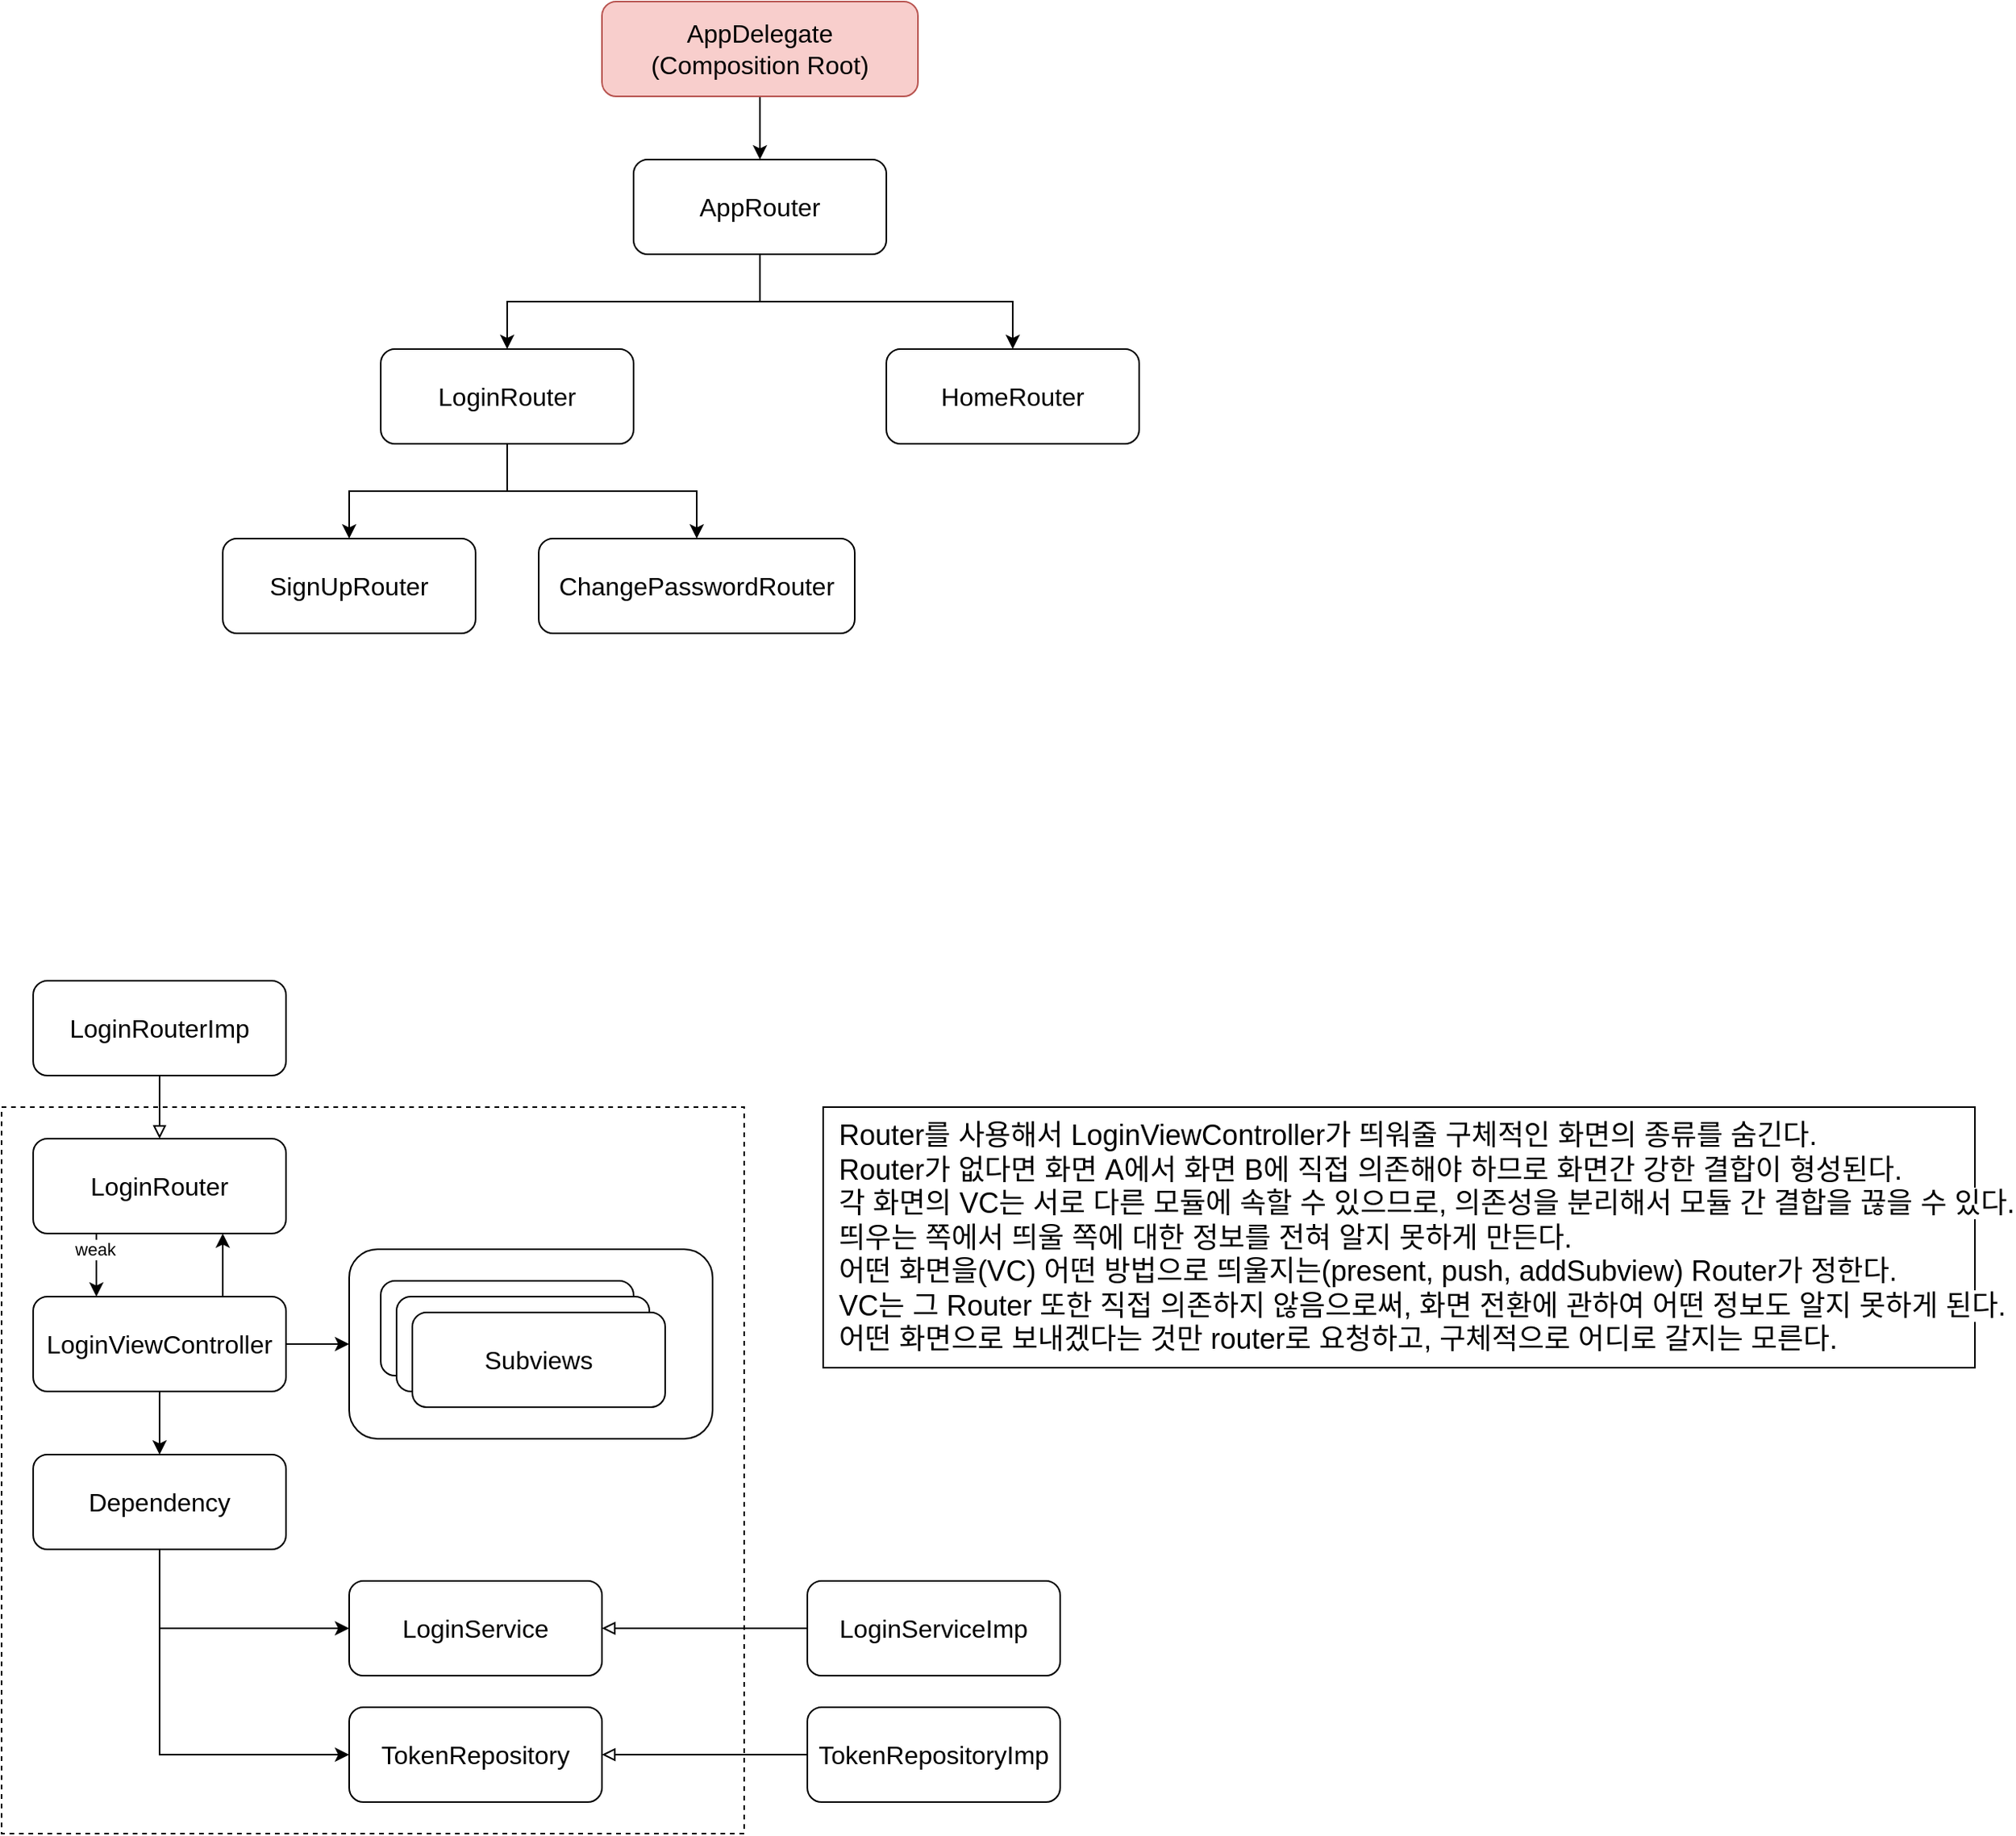 <mxfile version="24.0.4" type="device">
  <diagram name="Page-1" id="_UzuwywObDAJU0cAz5nq">
    <mxGraphModel dx="2133" dy="929" grid="1" gridSize="10" guides="1" tooltips="1" connect="1" arrows="1" fold="1" page="1" pageScale="1" pageWidth="850" pageHeight="1100" math="0" shadow="0">
      <root>
        <mxCell id="0" />
        <mxCell id="1" parent="0" />
        <mxCell id="6ZjQgTPz-QIVEgJ71Pdk-60" value="" style="rounded=0;whiteSpace=wrap;html=1;fillColor=none;dashed=1;" vertex="1" parent="1">
          <mxGeometry x="-400" y="1000" width="470" height="460" as="geometry" />
        </mxCell>
        <mxCell id="6ZjQgTPz-QIVEgJ71Pdk-9" style="edgeStyle=orthogonalEdgeStyle;rounded=0;orthogonalLoop=1;jettySize=auto;html=1;exitX=0.5;exitY=1;exitDx=0;exitDy=0;entryX=0.5;entryY=0;entryDx=0;entryDy=0;" edge="1" parent="1" source="6ZjQgTPz-QIVEgJ71Pdk-2" target="6ZjQgTPz-QIVEgJ71Pdk-3">
          <mxGeometry relative="1" as="geometry" />
        </mxCell>
        <mxCell id="6ZjQgTPz-QIVEgJ71Pdk-2" value="AppDelegate&lt;br&gt;(Composition Root)" style="rounded=1;whiteSpace=wrap;html=1;fontSize=16;fillColor=#f8cecc;strokeColor=#b85450;" vertex="1" parent="1">
          <mxGeometry x="-20" y="300" width="200" height="60" as="geometry" />
        </mxCell>
        <mxCell id="6ZjQgTPz-QIVEgJ71Pdk-8" style="edgeStyle=orthogonalEdgeStyle;rounded=0;orthogonalLoop=1;jettySize=auto;html=1;exitX=0.5;exitY=1;exitDx=0;exitDy=0;entryX=0.5;entryY=0;entryDx=0;entryDy=0;" edge="1" parent="1" source="6ZjQgTPz-QIVEgJ71Pdk-3" target="6ZjQgTPz-QIVEgJ71Pdk-7">
          <mxGeometry relative="1" as="geometry" />
        </mxCell>
        <mxCell id="6ZjQgTPz-QIVEgJ71Pdk-21" style="edgeStyle=orthogonalEdgeStyle;rounded=0;orthogonalLoop=1;jettySize=auto;html=1;exitX=0.5;exitY=1;exitDx=0;exitDy=0;entryX=0.5;entryY=0;entryDx=0;entryDy=0;" edge="1" parent="1" source="6ZjQgTPz-QIVEgJ71Pdk-3" target="6ZjQgTPz-QIVEgJ71Pdk-20">
          <mxGeometry relative="1" as="geometry" />
        </mxCell>
        <mxCell id="6ZjQgTPz-QIVEgJ71Pdk-3" value="AppRouter" style="rounded=1;whiteSpace=wrap;html=1;fontSize=16;" vertex="1" parent="1">
          <mxGeometry y="400" width="160" height="60" as="geometry" />
        </mxCell>
        <mxCell id="6ZjQgTPz-QIVEgJ71Pdk-7" value="HomeRouter" style="rounded=1;whiteSpace=wrap;html=1;fontSize=16;" vertex="1" parent="1">
          <mxGeometry x="160" y="520" width="160" height="60" as="geometry" />
        </mxCell>
        <mxCell id="6ZjQgTPz-QIVEgJ71Pdk-33" style="edgeStyle=orthogonalEdgeStyle;rounded=0;orthogonalLoop=1;jettySize=auto;html=1;exitX=0.5;exitY=1;exitDx=0;exitDy=0;entryX=0.5;entryY=0;entryDx=0;entryDy=0;" edge="1" parent="1" source="6ZjQgTPz-QIVEgJ71Pdk-20" target="6ZjQgTPz-QIVEgJ71Pdk-25">
          <mxGeometry relative="1" as="geometry" />
        </mxCell>
        <mxCell id="6ZjQgTPz-QIVEgJ71Pdk-35" style="edgeStyle=orthogonalEdgeStyle;rounded=0;orthogonalLoop=1;jettySize=auto;html=1;exitX=0.5;exitY=1;exitDx=0;exitDy=0;entryX=0.5;entryY=0;entryDx=0;entryDy=0;" edge="1" parent="1" source="6ZjQgTPz-QIVEgJ71Pdk-20" target="6ZjQgTPz-QIVEgJ71Pdk-34">
          <mxGeometry relative="1" as="geometry" />
        </mxCell>
        <mxCell id="6ZjQgTPz-QIVEgJ71Pdk-20" value="LoginRouter" style="rounded=1;whiteSpace=wrap;html=1;fontSize=16;" vertex="1" parent="1">
          <mxGeometry x="-160" y="520" width="160" height="60" as="geometry" />
        </mxCell>
        <mxCell id="6ZjQgTPz-QIVEgJ71Pdk-25" value="SignUpRouter" style="rounded=1;whiteSpace=wrap;html=1;fontSize=16;" vertex="1" parent="1">
          <mxGeometry x="-260" y="640" width="160" height="60" as="geometry" />
        </mxCell>
        <mxCell id="6ZjQgTPz-QIVEgJ71Pdk-34" value="ChangePasswordRouter" style="rounded=1;whiteSpace=wrap;html=1;fontSize=16;" vertex="1" parent="1">
          <mxGeometry x="-60" y="640" width="200" height="60" as="geometry" />
        </mxCell>
        <mxCell id="6ZjQgTPz-QIVEgJ71Pdk-39" style="edgeStyle=orthogonalEdgeStyle;rounded=0;orthogonalLoop=1;jettySize=auto;html=1;exitX=0.25;exitY=1;exitDx=0;exitDy=0;entryX=0.25;entryY=0;entryDx=0;entryDy=0;" edge="1" parent="1" source="6ZjQgTPz-QIVEgJ71Pdk-36" target="6ZjQgTPz-QIVEgJ71Pdk-37">
          <mxGeometry relative="1" as="geometry" />
        </mxCell>
        <mxCell id="6ZjQgTPz-QIVEgJ71Pdk-41" value="weak" style="edgeLabel;html=1;align=center;verticalAlign=middle;resizable=0;points=[];" vertex="1" connectable="0" parent="6ZjQgTPz-QIVEgJ71Pdk-39">
          <mxGeometry x="-0.593" y="-1" relative="1" as="geometry">
            <mxPoint y="2" as="offset" />
          </mxGeometry>
        </mxCell>
        <mxCell id="6ZjQgTPz-QIVEgJ71Pdk-36" value="LoginRouter" style="rounded=1;whiteSpace=wrap;html=1;fontSize=16;" vertex="1" parent="1">
          <mxGeometry x="-380" y="1020" width="160" height="60" as="geometry" />
        </mxCell>
        <mxCell id="6ZjQgTPz-QIVEgJ71Pdk-40" style="edgeStyle=orthogonalEdgeStyle;rounded=0;orthogonalLoop=1;jettySize=auto;html=1;exitX=0.75;exitY=0;exitDx=0;exitDy=0;entryX=0.75;entryY=1;entryDx=0;entryDy=0;" edge="1" parent="1" source="6ZjQgTPz-QIVEgJ71Pdk-37" target="6ZjQgTPz-QIVEgJ71Pdk-36">
          <mxGeometry relative="1" as="geometry" />
        </mxCell>
        <mxCell id="6ZjQgTPz-QIVEgJ71Pdk-52" style="edgeStyle=orthogonalEdgeStyle;rounded=0;orthogonalLoop=1;jettySize=auto;html=1;exitX=1;exitY=0.5;exitDx=0;exitDy=0;entryX=0;entryY=0.5;entryDx=0;entryDy=0;" edge="1" parent="1" source="6ZjQgTPz-QIVEgJ71Pdk-37" target="6ZjQgTPz-QIVEgJ71Pdk-51">
          <mxGeometry relative="1" as="geometry" />
        </mxCell>
        <mxCell id="6ZjQgTPz-QIVEgJ71Pdk-55" style="edgeStyle=orthogonalEdgeStyle;rounded=0;orthogonalLoop=1;jettySize=auto;html=1;exitX=0.5;exitY=1;exitDx=0;exitDy=0;entryX=0.5;entryY=0;entryDx=0;entryDy=0;" edge="1" parent="1" source="6ZjQgTPz-QIVEgJ71Pdk-37" target="6ZjQgTPz-QIVEgJ71Pdk-54">
          <mxGeometry relative="1" as="geometry" />
        </mxCell>
        <mxCell id="6ZjQgTPz-QIVEgJ71Pdk-37" value="LoginViewController" style="rounded=1;whiteSpace=wrap;html=1;fontSize=16;" vertex="1" parent="1">
          <mxGeometry x="-380" y="1120" width="160" height="60" as="geometry" />
        </mxCell>
        <mxCell id="6ZjQgTPz-QIVEgJ71Pdk-53" value="" style="group" vertex="1" connectable="0" parent="1">
          <mxGeometry x="-180" y="1090" width="230" height="120" as="geometry" />
        </mxCell>
        <mxCell id="6ZjQgTPz-QIVEgJ71Pdk-51" value="" style="rounded=1;whiteSpace=wrap;html=1;fontSize=16;" vertex="1" parent="6ZjQgTPz-QIVEgJ71Pdk-53">
          <mxGeometry width="230" height="120" as="geometry" />
        </mxCell>
        <mxCell id="6ZjQgTPz-QIVEgJ71Pdk-46" value="" style="group" vertex="1" connectable="0" parent="6ZjQgTPz-QIVEgJ71Pdk-53">
          <mxGeometry x="20" y="20" width="180" height="80" as="geometry" />
        </mxCell>
        <mxCell id="6ZjQgTPz-QIVEgJ71Pdk-42" value="ViewController" style="rounded=1;whiteSpace=wrap;html=1;fontSize=16;" vertex="1" parent="6ZjQgTPz-QIVEgJ71Pdk-46">
          <mxGeometry width="160" height="60" as="geometry" />
        </mxCell>
        <mxCell id="6ZjQgTPz-QIVEgJ71Pdk-43" value="ViewController" style="rounded=1;whiteSpace=wrap;html=1;fontSize=16;" vertex="1" parent="6ZjQgTPz-QIVEgJ71Pdk-46">
          <mxGeometry x="10" y="10" width="160" height="60" as="geometry" />
        </mxCell>
        <mxCell id="6ZjQgTPz-QIVEgJ71Pdk-44" value="Subviews" style="rounded=1;whiteSpace=wrap;html=1;fontSize=16;" vertex="1" parent="6ZjQgTPz-QIVEgJ71Pdk-46">
          <mxGeometry x="20" y="20" width="160" height="60" as="geometry" />
        </mxCell>
        <mxCell id="6ZjQgTPz-QIVEgJ71Pdk-57" style="edgeStyle=orthogonalEdgeStyle;rounded=0;orthogonalLoop=1;jettySize=auto;html=1;exitX=0.5;exitY=1;exitDx=0;exitDy=0;entryX=0;entryY=0.5;entryDx=0;entryDy=0;" edge="1" parent="1" source="6ZjQgTPz-QIVEgJ71Pdk-54" target="6ZjQgTPz-QIVEgJ71Pdk-56">
          <mxGeometry relative="1" as="geometry" />
        </mxCell>
        <mxCell id="6ZjQgTPz-QIVEgJ71Pdk-59" style="edgeStyle=orthogonalEdgeStyle;rounded=0;orthogonalLoop=1;jettySize=auto;html=1;exitX=0.5;exitY=1;exitDx=0;exitDy=0;entryX=0;entryY=0.5;entryDx=0;entryDy=0;" edge="1" parent="1" source="6ZjQgTPz-QIVEgJ71Pdk-54" target="6ZjQgTPz-QIVEgJ71Pdk-58">
          <mxGeometry relative="1" as="geometry" />
        </mxCell>
        <mxCell id="6ZjQgTPz-QIVEgJ71Pdk-54" value="Dependency" style="rounded=1;whiteSpace=wrap;html=1;fontSize=16;" vertex="1" parent="1">
          <mxGeometry x="-380" y="1220" width="160" height="60" as="geometry" />
        </mxCell>
        <mxCell id="6ZjQgTPz-QIVEgJ71Pdk-56" value="LoginService" style="rounded=1;whiteSpace=wrap;html=1;fontSize=16;" vertex="1" parent="1">
          <mxGeometry x="-180" y="1300" width="160" height="60" as="geometry" />
        </mxCell>
        <mxCell id="6ZjQgTPz-QIVEgJ71Pdk-58" value="TokenRepository" style="rounded=1;whiteSpace=wrap;html=1;fontSize=16;" vertex="1" parent="1">
          <mxGeometry x="-180" y="1380" width="160" height="60" as="geometry" />
        </mxCell>
        <mxCell id="6ZjQgTPz-QIVEgJ71Pdk-63" style="edgeStyle=orthogonalEdgeStyle;rounded=0;orthogonalLoop=1;jettySize=auto;html=1;exitX=0.5;exitY=1;exitDx=0;exitDy=0;entryX=0.5;entryY=0;entryDx=0;entryDy=0;endArrow=block;endFill=0;" edge="1" parent="1" source="6ZjQgTPz-QIVEgJ71Pdk-62" target="6ZjQgTPz-QIVEgJ71Pdk-36">
          <mxGeometry relative="1" as="geometry" />
        </mxCell>
        <mxCell id="6ZjQgTPz-QIVEgJ71Pdk-62" value="LoginRouterImp" style="rounded=1;whiteSpace=wrap;html=1;fontSize=16;" vertex="1" parent="1">
          <mxGeometry x="-380" y="920" width="160" height="60" as="geometry" />
        </mxCell>
        <mxCell id="6ZjQgTPz-QIVEgJ71Pdk-65" style="edgeStyle=orthogonalEdgeStyle;rounded=0;orthogonalLoop=1;jettySize=auto;html=1;exitX=0;exitY=0.5;exitDx=0;exitDy=0;entryX=1;entryY=0.5;entryDx=0;entryDy=0;endArrow=block;endFill=0;" edge="1" parent="1" source="6ZjQgTPz-QIVEgJ71Pdk-64" target="6ZjQgTPz-QIVEgJ71Pdk-58">
          <mxGeometry relative="1" as="geometry" />
        </mxCell>
        <mxCell id="6ZjQgTPz-QIVEgJ71Pdk-64" value="TokenRepositoryImp" style="rounded=1;whiteSpace=wrap;html=1;fontSize=16;" vertex="1" parent="1">
          <mxGeometry x="110" y="1380" width="160" height="60" as="geometry" />
        </mxCell>
        <mxCell id="6ZjQgTPz-QIVEgJ71Pdk-67" style="edgeStyle=orthogonalEdgeStyle;rounded=0;orthogonalLoop=1;jettySize=auto;html=1;exitX=0;exitY=0.5;exitDx=0;exitDy=0;entryX=1;entryY=0.5;entryDx=0;entryDy=0;endArrow=block;endFill=0;" edge="1" parent="1" source="6ZjQgTPz-QIVEgJ71Pdk-66" target="6ZjQgTPz-QIVEgJ71Pdk-56">
          <mxGeometry relative="1" as="geometry" />
        </mxCell>
        <mxCell id="6ZjQgTPz-QIVEgJ71Pdk-66" value="LoginServiceImp" style="rounded=1;whiteSpace=wrap;html=1;fontSize=16;" vertex="1" parent="1">
          <mxGeometry x="110" y="1300" width="160" height="60" as="geometry" />
        </mxCell>
        <mxCell id="6ZjQgTPz-QIVEgJ71Pdk-71" value="&lt;span style=&quot;color: rgb(0, 0, 0); font-family: Helvetica; font-size: 18px; font-style: normal; font-variant-ligatures: normal; font-variant-caps: normal; font-weight: 400; letter-spacing: normal; orphans: 2; text-indent: 0px; text-transform: none; widows: 2; word-spacing: 0px; -webkit-text-stroke-width: 0px; white-space: nowrap; background-color: rgb(255, 255, 255); text-decoration-thickness: initial; text-decoration-style: initial; text-decoration-color: initial; float: none; display: inline !important;&quot;&gt;Router를 사용해서 LoginViewController가 띄워줄 구체적인 화면의 종류를 숨긴다.&lt;br&gt;Router가 없다면 화면 A에서 화면 B에 직접 의존해야 하므로&amp;nbsp;화면간 강한 결합이 형성된다.&lt;br&gt;각 화면의 VC는 서로 다른 모듈에 속할 수 있으므로, 의존성을 분리해서 모듈 간 결합을 끊을 수 있다.&lt;br&gt;띄우는 쪽에서 띄울 쪽에 대한 정보를 전혀 알지 못하게 만든다.&lt;br&gt;어떤 화면을(VC) 어떤 방법으로 띄울지는(present, push, addSubview) Router가 정한다.&lt;br&gt;VC는 그 Router 또한 직접 의존하지 않음으로써, 화면 전환에 관하여 어떤 정보도 알지 못하게 된다.&lt;br&gt;어떤 화면으로 보내겠다는 것만 router로 요청하고, 구체적으로 어디로 갈지는 모른다.&lt;/span&gt;" style="html=1;align=left;whiteSpace=wrap;fontSize=18;spacingLeft=8;" vertex="1" parent="1">
          <mxGeometry x="120" y="1000" width="729" height="165" as="geometry" />
        </mxCell>
      </root>
    </mxGraphModel>
  </diagram>
</mxfile>

